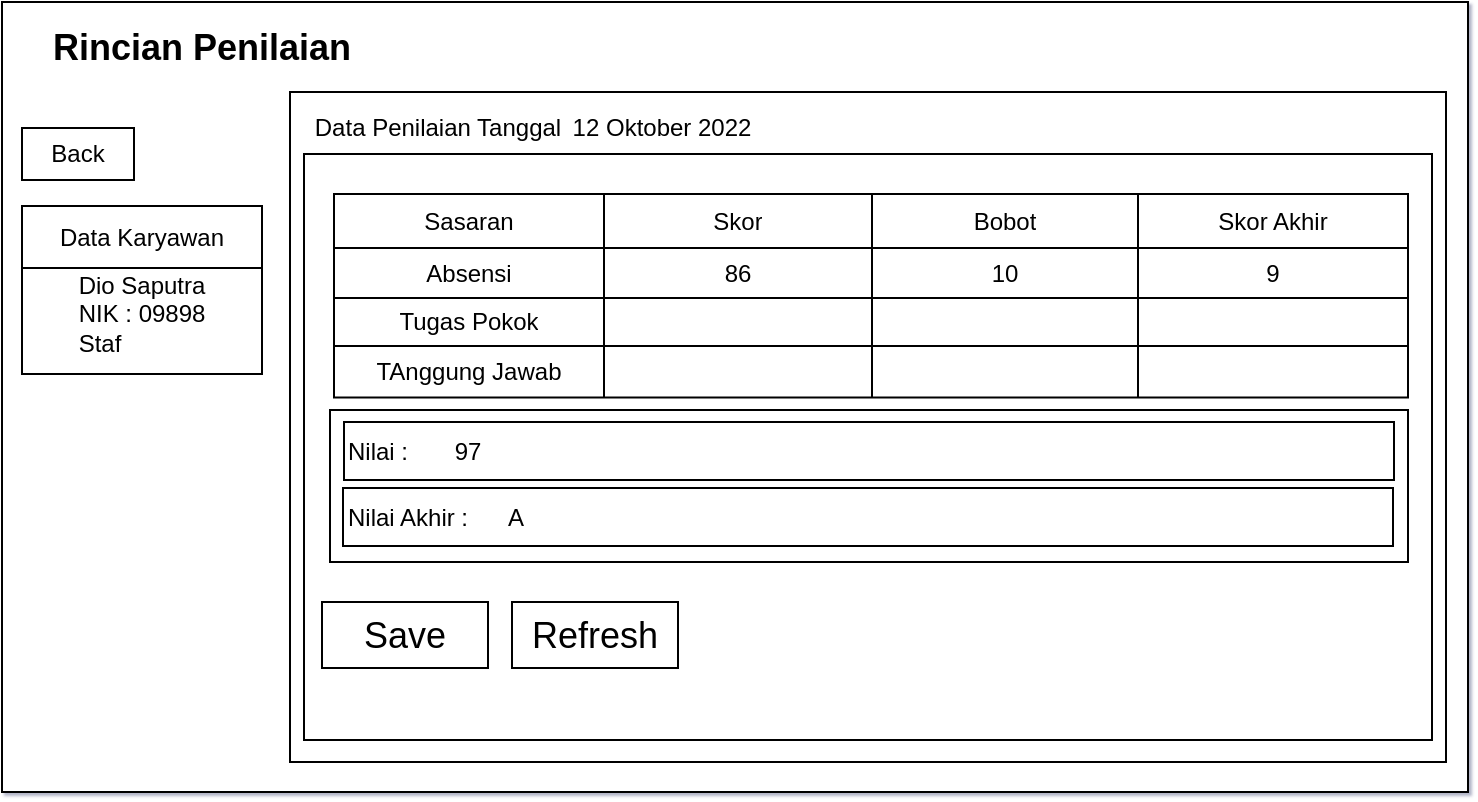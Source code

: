 <mxfile version="20.2.2" type="device"><diagram id="JsVnDIZ5WUHZcvN6XWwl" name="Page-1"><mxGraphModel dx="1108" dy="482" grid="0" gridSize="10" guides="1" tooltips="1" connect="1" arrows="1" fold="1" page="1" pageScale="1" pageWidth="827" pageHeight="1169" math="1" shadow="1"><root><mxCell id="0"/><mxCell id="1" parent="0"/><mxCell id="hn6YmJ9rals2yQt4MUpc-1" value="" style="rounded=0;whiteSpace=wrap;html=1;" vertex="1" parent="1"><mxGeometry x="39" y="29" width="733" height="395" as="geometry"/></mxCell><mxCell id="hn6YmJ9rals2yQt4MUpc-2" value="&lt;div style=&quot;text-align: left;&quot;&gt;&lt;span style=&quot;background-color: initial;&quot;&gt;Dio Saputra&lt;/span&gt;&lt;/div&gt;&lt;div style=&quot;text-align: left;&quot;&gt;&lt;span style=&quot;background-color: initial;&quot;&gt;NIK : 09898&lt;/span&gt;&lt;/div&gt;&lt;div style=&quot;text-align: left;&quot;&gt;&lt;span style=&quot;background-color: initial;&quot;&gt;Staf&lt;/span&gt;&lt;/div&gt;" style="rounded=0;whiteSpace=wrap;html=1;" vertex="1" parent="1"><mxGeometry x="49" y="155" width="120" height="60" as="geometry"/></mxCell><mxCell id="hn6YmJ9rals2yQt4MUpc-4" value="Back" style="rounded=0;whiteSpace=wrap;html=1;" vertex="1" parent="1"><mxGeometry x="49" y="92" width="56" height="26" as="geometry"/></mxCell><mxCell id="hn6YmJ9rals2yQt4MUpc-5" style="edgeStyle=orthogonalEdgeStyle;rounded=0;orthogonalLoop=1;jettySize=auto;html=1;exitX=0.5;exitY=1;exitDx=0;exitDy=0;entryX=0.45;entryY=1;entryDx=0;entryDy=0;entryPerimeter=0;" edge="1" parent="1"><mxGeometry relative="1" as="geometry"><mxPoint x="109" y="155" as="sourcePoint"/><mxPoint x="103" y="155" as="targetPoint"/></mxGeometry></mxCell><mxCell id="hn6YmJ9rals2yQt4MUpc-6" value="Data Karyawan" style="rounded=0;whiteSpace=wrap;html=1;" vertex="1" parent="1"><mxGeometry x="49" y="131" width="120" height="31" as="geometry"/></mxCell><mxCell id="hn6YmJ9rals2yQt4MUpc-7" value="" style="rounded=0;whiteSpace=wrap;html=1;" vertex="1" parent="1"><mxGeometry x="183" y="74" width="578" height="335" as="geometry"/></mxCell><mxCell id="hn6YmJ9rals2yQt4MUpc-8" value="" style="rounded=0;whiteSpace=wrap;html=1;" vertex="1" parent="1"><mxGeometry x="190" y="105" width="564" height="293" as="geometry"/></mxCell><mxCell id="hn6YmJ9rals2yQt4MUpc-9" value="Data Penilaian Tanggal" style="text;html=1;strokeColor=none;fillColor=none;align=center;verticalAlign=middle;whiteSpace=wrap;rounded=0;" vertex="1" parent="1"><mxGeometry x="172" y="77" width="170" height="30" as="geometry"/></mxCell><mxCell id="hn6YmJ9rals2yQt4MUpc-10" value="12 Oktober 2022" style="text;html=1;strokeColor=none;fillColor=none;align=center;verticalAlign=middle;whiteSpace=wrap;rounded=0;" vertex="1" parent="1"><mxGeometry x="294" y="77" width="150" height="30" as="geometry"/></mxCell><mxCell id="hn6YmJ9rals2yQt4MUpc-37" value="" style="shape=table;startSize=0;container=1;collapsible=0;childLayout=tableLayout;" vertex="1" parent="1"><mxGeometry x="205" y="125" width="537" height="101.75" as="geometry"/></mxCell><mxCell id="hn6YmJ9rals2yQt4MUpc-38" value="" style="shape=tableRow;horizontal=0;startSize=0;swimlaneHead=0;swimlaneBody=0;top=0;left=0;bottom=0;right=0;collapsible=0;dropTarget=0;fillColor=none;points=[[0,0.5],[1,0.5]];portConstraint=eastwest;" vertex="1" parent="hn6YmJ9rals2yQt4MUpc-37"><mxGeometry width="537" height="27" as="geometry"/></mxCell><mxCell id="hn6YmJ9rals2yQt4MUpc-39" value="Sasaran" style="shape=partialRectangle;html=1;whiteSpace=wrap;connectable=0;overflow=hidden;fillColor=none;top=0;left=0;bottom=0;right=0;pointerEvents=1;" vertex="1" parent="hn6YmJ9rals2yQt4MUpc-38"><mxGeometry width="135" height="27" as="geometry"><mxRectangle width="135" height="27" as="alternateBounds"/></mxGeometry></mxCell><mxCell id="hn6YmJ9rals2yQt4MUpc-40" value="Skor" style="shape=partialRectangle;html=1;whiteSpace=wrap;connectable=0;overflow=hidden;fillColor=none;top=0;left=0;bottom=0;right=0;pointerEvents=1;" vertex="1" parent="hn6YmJ9rals2yQt4MUpc-38"><mxGeometry x="135" width="134" height="27" as="geometry"><mxRectangle width="134" height="27" as="alternateBounds"/></mxGeometry></mxCell><mxCell id="hn6YmJ9rals2yQt4MUpc-41" value="Bobot" style="shape=partialRectangle;html=1;whiteSpace=wrap;connectable=0;overflow=hidden;fillColor=none;top=0;left=0;bottom=0;right=0;pointerEvents=1;" vertex="1" parent="hn6YmJ9rals2yQt4MUpc-38"><mxGeometry x="269" width="133" height="27" as="geometry"><mxRectangle width="133" height="27" as="alternateBounds"/></mxGeometry></mxCell><mxCell id="hn6YmJ9rals2yQt4MUpc-42" value="Skor Akhir" style="shape=partialRectangle;html=1;whiteSpace=wrap;connectable=0;overflow=hidden;fillColor=none;top=0;left=0;bottom=0;right=0;pointerEvents=1;" vertex="1" parent="hn6YmJ9rals2yQt4MUpc-38"><mxGeometry x="402" width="135" height="27" as="geometry"><mxRectangle width="135" height="27" as="alternateBounds"/></mxGeometry></mxCell><mxCell id="hn6YmJ9rals2yQt4MUpc-43" value="" style="shape=tableRow;horizontal=0;startSize=0;swimlaneHead=0;swimlaneBody=0;top=0;left=0;bottom=0;right=0;collapsible=0;dropTarget=0;fillColor=none;points=[[0,0.5],[1,0.5]];portConstraint=eastwest;" vertex="1" parent="hn6YmJ9rals2yQt4MUpc-37"><mxGeometry y="27" width="537" height="25" as="geometry"/></mxCell><mxCell id="hn6YmJ9rals2yQt4MUpc-44" value="Absensi" style="shape=partialRectangle;html=1;whiteSpace=wrap;connectable=0;overflow=hidden;fillColor=none;top=0;left=0;bottom=0;right=0;pointerEvents=1;" vertex="1" parent="hn6YmJ9rals2yQt4MUpc-43"><mxGeometry width="135" height="25" as="geometry"><mxRectangle width="135" height="25" as="alternateBounds"/></mxGeometry></mxCell><mxCell id="hn6YmJ9rals2yQt4MUpc-45" value="86" style="shape=partialRectangle;html=1;whiteSpace=wrap;connectable=0;overflow=hidden;fillColor=none;top=0;left=0;bottom=0;right=0;pointerEvents=1;" vertex="1" parent="hn6YmJ9rals2yQt4MUpc-43"><mxGeometry x="135" width="134" height="25" as="geometry"><mxRectangle width="134" height="25" as="alternateBounds"/></mxGeometry></mxCell><mxCell id="hn6YmJ9rals2yQt4MUpc-46" value="10" style="shape=partialRectangle;html=1;whiteSpace=wrap;connectable=0;overflow=hidden;fillColor=none;top=0;left=0;bottom=0;right=0;pointerEvents=1;" vertex="1" parent="hn6YmJ9rals2yQt4MUpc-43"><mxGeometry x="269" width="133" height="25" as="geometry"><mxRectangle width="133" height="25" as="alternateBounds"/></mxGeometry></mxCell><mxCell id="hn6YmJ9rals2yQt4MUpc-47" value="9" style="shape=partialRectangle;html=1;whiteSpace=wrap;connectable=0;overflow=hidden;fillColor=none;top=0;left=0;bottom=0;right=0;pointerEvents=1;" vertex="1" parent="hn6YmJ9rals2yQt4MUpc-43"><mxGeometry x="402" width="135" height="25" as="geometry"><mxRectangle width="135" height="25" as="alternateBounds"/></mxGeometry></mxCell><mxCell id="hn6YmJ9rals2yQt4MUpc-48" value="" style="shape=tableRow;horizontal=0;startSize=0;swimlaneHead=0;swimlaneBody=0;top=0;left=0;bottom=0;right=0;collapsible=0;dropTarget=0;fillColor=none;points=[[0,0.5],[1,0.5]];portConstraint=eastwest;" vertex="1" parent="hn6YmJ9rals2yQt4MUpc-37"><mxGeometry y="52" width="537" height="24" as="geometry"/></mxCell><mxCell id="hn6YmJ9rals2yQt4MUpc-49" value="Tugas Pokok" style="shape=partialRectangle;html=1;whiteSpace=wrap;connectable=0;overflow=hidden;fillColor=none;top=0;left=0;bottom=0;right=0;pointerEvents=1;" vertex="1" parent="hn6YmJ9rals2yQt4MUpc-48"><mxGeometry width="135" height="24" as="geometry"><mxRectangle width="135" height="24" as="alternateBounds"/></mxGeometry></mxCell><mxCell id="hn6YmJ9rals2yQt4MUpc-50" value="" style="shape=partialRectangle;html=1;whiteSpace=wrap;connectable=0;overflow=hidden;fillColor=none;top=0;left=0;bottom=0;right=0;pointerEvents=1;" vertex="1" parent="hn6YmJ9rals2yQt4MUpc-48"><mxGeometry x="135" width="134" height="24" as="geometry"><mxRectangle width="134" height="24" as="alternateBounds"/></mxGeometry></mxCell><mxCell id="hn6YmJ9rals2yQt4MUpc-51" value="" style="shape=partialRectangle;html=1;whiteSpace=wrap;connectable=0;overflow=hidden;fillColor=none;top=0;left=0;bottom=0;right=0;pointerEvents=1;" vertex="1" parent="hn6YmJ9rals2yQt4MUpc-48"><mxGeometry x="269" width="133" height="24" as="geometry"><mxRectangle width="133" height="24" as="alternateBounds"/></mxGeometry></mxCell><mxCell id="hn6YmJ9rals2yQt4MUpc-52" value="" style="shape=partialRectangle;html=1;whiteSpace=wrap;connectable=0;overflow=hidden;fillColor=none;top=0;left=0;bottom=0;right=0;pointerEvents=1;" vertex="1" parent="hn6YmJ9rals2yQt4MUpc-48"><mxGeometry x="402" width="135" height="24" as="geometry"><mxRectangle width="135" height="24" as="alternateBounds"/></mxGeometry></mxCell><mxCell id="hn6YmJ9rals2yQt4MUpc-53" value="" style="shape=tableRow;horizontal=0;startSize=0;swimlaneHead=0;swimlaneBody=0;top=0;left=0;bottom=0;right=0;collapsible=0;dropTarget=0;fillColor=none;points=[[0,0.5],[1,0.5]];portConstraint=eastwest;" vertex="1" parent="hn6YmJ9rals2yQt4MUpc-37"><mxGeometry y="76" width="537" height="26" as="geometry"/></mxCell><mxCell id="hn6YmJ9rals2yQt4MUpc-54" value="TAnggung Jawab" style="shape=partialRectangle;html=1;whiteSpace=wrap;connectable=0;overflow=hidden;fillColor=none;top=0;left=0;bottom=0;right=0;pointerEvents=1;" vertex="1" parent="hn6YmJ9rals2yQt4MUpc-53"><mxGeometry width="135" height="26" as="geometry"><mxRectangle width="135" height="26" as="alternateBounds"/></mxGeometry></mxCell><mxCell id="hn6YmJ9rals2yQt4MUpc-55" value="" style="shape=partialRectangle;html=1;whiteSpace=wrap;connectable=0;overflow=hidden;fillColor=none;top=0;left=0;bottom=0;right=0;pointerEvents=1;" vertex="1" parent="hn6YmJ9rals2yQt4MUpc-53"><mxGeometry x="135" width="134" height="26" as="geometry"><mxRectangle width="134" height="26" as="alternateBounds"/></mxGeometry></mxCell><mxCell id="hn6YmJ9rals2yQt4MUpc-56" value="" style="shape=partialRectangle;html=1;whiteSpace=wrap;connectable=0;overflow=hidden;fillColor=none;top=0;left=0;bottom=0;right=0;pointerEvents=1;" vertex="1" parent="hn6YmJ9rals2yQt4MUpc-53"><mxGeometry x="269" width="133" height="26" as="geometry"><mxRectangle width="133" height="26" as="alternateBounds"/></mxGeometry></mxCell><mxCell id="hn6YmJ9rals2yQt4MUpc-57" value="" style="shape=partialRectangle;html=1;whiteSpace=wrap;connectable=0;overflow=hidden;fillColor=none;top=0;left=0;bottom=0;right=0;pointerEvents=1;" vertex="1" parent="hn6YmJ9rals2yQt4MUpc-53"><mxGeometry x="402" width="135" height="26" as="geometry"><mxRectangle width="135" height="26" as="alternateBounds"/></mxGeometry></mxCell><mxCell id="hn6YmJ9rals2yQt4MUpc-60" value="" style="rounded=0;whiteSpace=wrap;html=1;" vertex="1" parent="1"><mxGeometry x="203" y="233" width="539" height="76" as="geometry"/></mxCell><mxCell id="hn6YmJ9rals2yQt4MUpc-61" value="Nilai :&amp;nbsp;&lt;span style=&quot;white-space: pre;&quot;&gt;&#9;&lt;/span&gt;97" style="rounded=0;whiteSpace=wrap;html=1;align=left;" vertex="1" parent="1"><mxGeometry x="210" y="239" width="525" height="29" as="geometry"/></mxCell><mxCell id="hn6YmJ9rals2yQt4MUpc-62" value="Nilai Akhir :&lt;span style=&quot;white-space: pre;&quot;&gt;&#9;&lt;/span&gt;A" style="rounded=0;whiteSpace=wrap;html=1;align=left;" vertex="1" parent="1"><mxGeometry x="209.5" y="272" width="525" height="29" as="geometry"/></mxCell><mxCell id="hn6YmJ9rals2yQt4MUpc-64" value="&lt;font style=&quot;font-size: 18px;&quot;&gt;&lt;b&gt;Rincian Penilaian&lt;/b&gt;&lt;/font&gt;" style="text;html=1;strokeColor=none;fillColor=none;align=center;verticalAlign=middle;whiteSpace=wrap;rounded=0;" vertex="1" parent="1"><mxGeometry x="45" y="37" width="188" height="30" as="geometry"/></mxCell><mxCell id="hn6YmJ9rals2yQt4MUpc-65" value="Save" style="rounded=0;whiteSpace=wrap;html=1;fontSize=18;" vertex="1" parent="1"><mxGeometry x="199" y="329" width="83" height="33" as="geometry"/></mxCell><mxCell id="hn6YmJ9rals2yQt4MUpc-66" value="Refresh" style="rounded=0;whiteSpace=wrap;html=1;fontSize=18;" vertex="1" parent="1"><mxGeometry x="294" y="329" width="83" height="33" as="geometry"/></mxCell></root></mxGraphModel></diagram></mxfile>